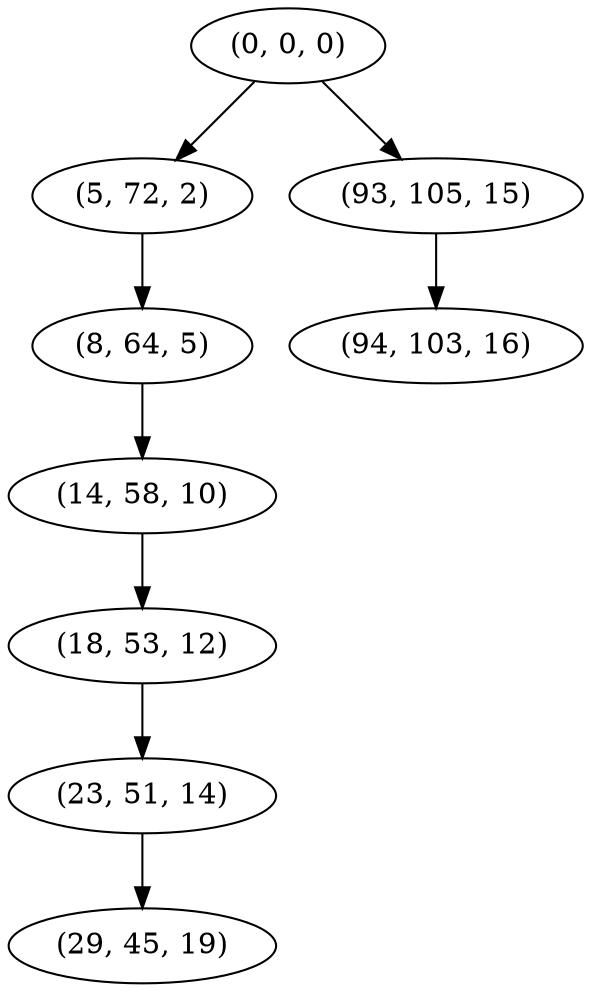 digraph tree {
    "(0, 0, 0)";
    "(5, 72, 2)";
    "(8, 64, 5)";
    "(14, 58, 10)";
    "(18, 53, 12)";
    "(23, 51, 14)";
    "(29, 45, 19)";
    "(93, 105, 15)";
    "(94, 103, 16)";
    "(0, 0, 0)" -> "(5, 72, 2)";
    "(0, 0, 0)" -> "(93, 105, 15)";
    "(5, 72, 2)" -> "(8, 64, 5)";
    "(8, 64, 5)" -> "(14, 58, 10)";
    "(14, 58, 10)" -> "(18, 53, 12)";
    "(18, 53, 12)" -> "(23, 51, 14)";
    "(23, 51, 14)" -> "(29, 45, 19)";
    "(93, 105, 15)" -> "(94, 103, 16)";
}
